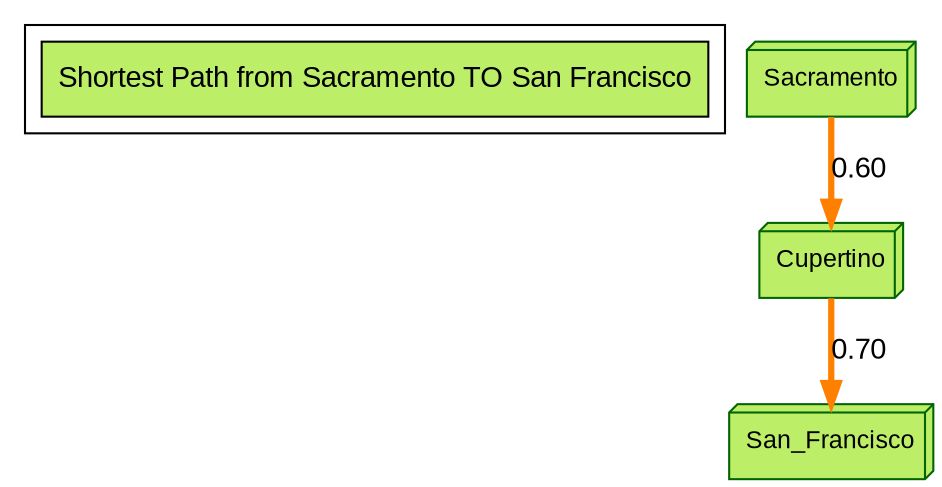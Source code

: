 strict digraph main_graph {
fontname="DejaVu Sans,Arial,sans-serif"
node [fontname="Impact,Arial,sans-serif"]
edge [fontname="Comic Sans,Arial,sans-serif"]
node [style=filled fillcolor="darkolivegreen2"]
ratio=auto
landscape=false
subgraph cluster {"Full Graph" [shape=box fontsize=14 label="Shortest Path from Sacramento TO San Francisco" tooltip="All Nodes"] }
Sacramento [label="Sacramento" id="Sacramento" fontsize=12 shape=box3d tooltip="Sacramento" color="darkgreen"fillcolor="darkolivegreen2"]
Cupertino [label="Cupertino" id="Cupertino" fontsize=12 shape=box3d tooltip="Cupertino" color="darkgreen"fillcolor="darkolivegreen2"]
San_Francisco [label="San_Francisco" id="San_Francisco" fontsize=12 shape=box3d tooltip="San_Francisco" color="darkgreen"fillcolor="darkolivegreen2"]
Cupertino -> San_Francisco [label="0.70" weight=50 penwidth=3 color="darkorange1" tooltip="Cupertino -> San_Francisco" labeltooltip="Cupertino -> San_Francisco"]
Sacramento -> Cupertino [label="0.60" weight=50 penwidth=3 color="darkorange1" tooltip="Sacramento -> Cupertino" labeltooltip="Sacramento -> Cupertino"]
}
